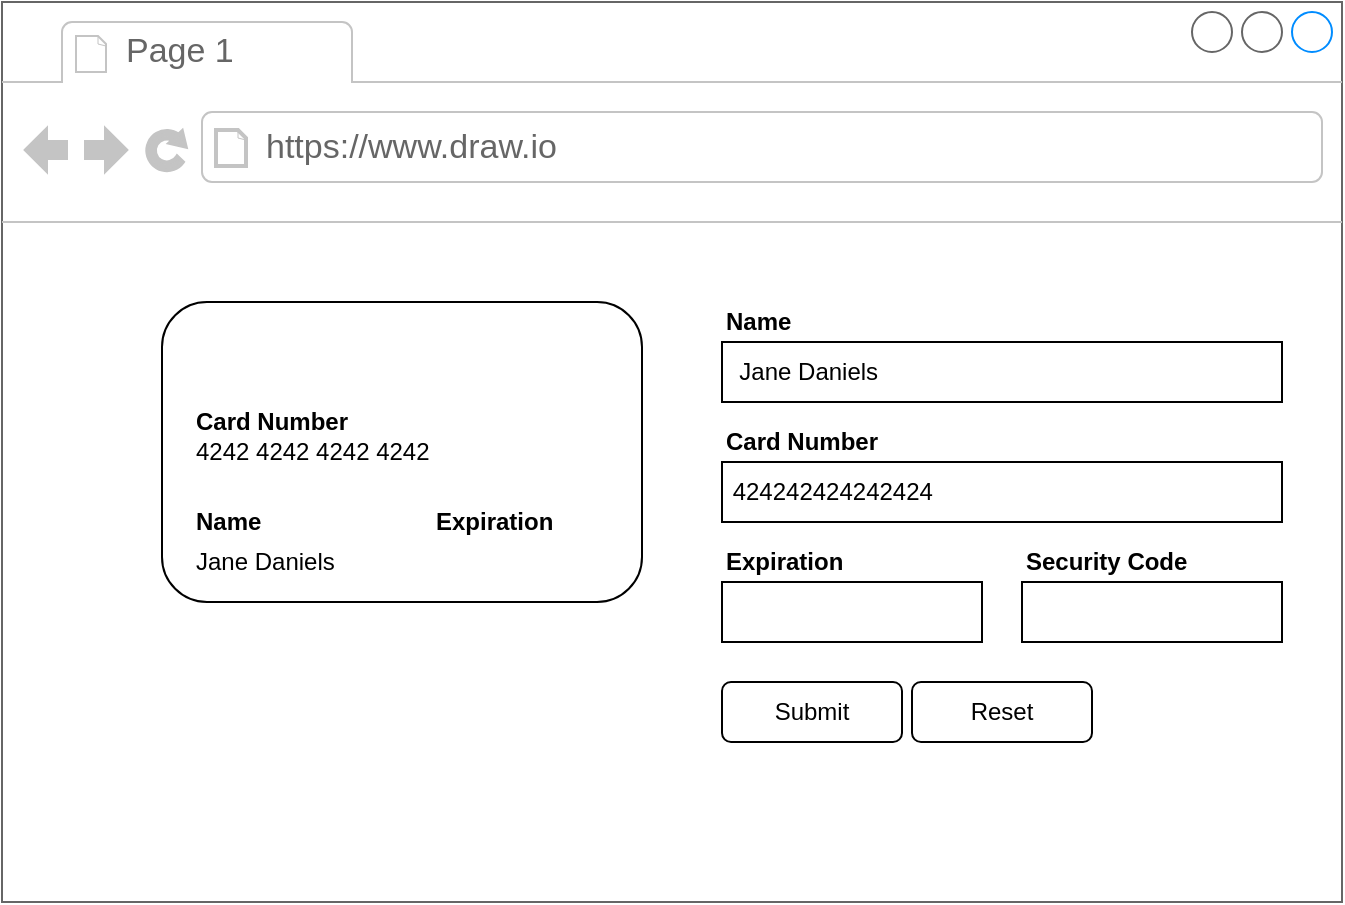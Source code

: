 <mxfile version="12.4.8" type="github" pages="14">
  <diagram id="QTolocRpUIRaSXo2WMzZ" name="01 - mockup">
    <mxGraphModel dx="996" dy="478" grid="1" gridSize="10" guides="1" tooltips="1" connect="1" arrows="1" fold="1" page="1" pageScale="1" pageWidth="1920" pageHeight="1200" math="0" shadow="0">
      <root>
        <mxCell id="0"/>
        <mxCell id="1" parent="0"/>
        <mxCell id="sCoDXY34yT8PbmyZDTl2-1" value="" style="strokeWidth=1;shadow=0;dashed=0;align=center;html=1;shape=mxgraph.mockup.containers.browserWindow;rSize=0;strokeColor=#666666;strokeColor2=#008cff;strokeColor3=#c4c4c4;mainText=,;recursiveResize=0;" vertex="1" parent="1">
          <mxGeometry x="270" y="140" width="670" height="450" as="geometry"/>
        </mxCell>
        <mxCell id="sCoDXY34yT8PbmyZDTl2-2" value="Page 1" style="strokeWidth=1;shadow=0;dashed=0;align=center;html=1;shape=mxgraph.mockup.containers.anchor;fontSize=17;fontColor=#666666;align=left;" vertex="1" parent="sCoDXY34yT8PbmyZDTl2-1">
          <mxGeometry x="60" y="12" width="110" height="26" as="geometry"/>
        </mxCell>
        <mxCell id="sCoDXY34yT8PbmyZDTl2-3" value="https://www.draw.io" style="strokeWidth=1;shadow=0;dashed=0;align=center;html=1;shape=mxgraph.mockup.containers.anchor;rSize=0;fontSize=17;fontColor=#666666;align=left;" vertex="1" parent="sCoDXY34yT8PbmyZDTl2-1">
          <mxGeometry x="130" y="60" width="250" height="26" as="geometry"/>
        </mxCell>
        <mxCell id="sCoDXY34yT8PbmyZDTl2-4" value="" style="rounded=1;whiteSpace=wrap;html=1;" vertex="1" parent="sCoDXY34yT8PbmyZDTl2-1">
          <mxGeometry x="80" y="150" width="240" height="150" as="geometry"/>
        </mxCell>
        <mxCell id="sCoDXY34yT8PbmyZDTl2-5" value="Card Number" style="text;html=1;strokeColor=none;fillColor=none;align=left;verticalAlign=middle;whiteSpace=wrap;rounded=0;fontStyle=1" vertex="1" parent="sCoDXY34yT8PbmyZDTl2-1">
          <mxGeometry x="95" y="200" width="105" height="20" as="geometry"/>
        </mxCell>
        <mxCell id="sCoDXY34yT8PbmyZDTl2-6" value="Name" style="text;html=1;strokeColor=none;fillColor=none;align=left;verticalAlign=middle;whiteSpace=wrap;rounded=0;fontStyle=1" vertex="1" parent="sCoDXY34yT8PbmyZDTl2-1">
          <mxGeometry x="95" y="250" width="105" height="20" as="geometry"/>
        </mxCell>
        <mxCell id="sCoDXY34yT8PbmyZDTl2-7" value="Expiration" style="text;html=1;strokeColor=none;fillColor=none;align=left;verticalAlign=middle;whiteSpace=wrap;rounded=0;fontStyle=1" vertex="1" parent="sCoDXY34yT8PbmyZDTl2-1">
          <mxGeometry x="215" y="250" width="105" height="20" as="geometry"/>
        </mxCell>
        <mxCell id="sCoDXY34yT8PbmyZDTl2-8" value="Name" style="text;html=1;strokeColor=none;fillColor=none;align=left;verticalAlign=middle;whiteSpace=wrap;rounded=0;fontStyle=1" vertex="1" parent="sCoDXY34yT8PbmyZDTl2-1">
          <mxGeometry x="360" y="150" width="40" height="20" as="geometry"/>
        </mxCell>
        <mxCell id="sCoDXY34yT8PbmyZDTl2-9" value="&amp;nbsp; Jane Daniels" style="rounded=0;whiteSpace=wrap;html=1;align=left;" vertex="1" parent="sCoDXY34yT8PbmyZDTl2-1">
          <mxGeometry x="360" y="170" width="280" height="30" as="geometry"/>
        </mxCell>
        <mxCell id="sCoDXY34yT8PbmyZDTl2-10" value="Card Number" style="text;html=1;strokeColor=none;fillColor=none;align=left;verticalAlign=middle;whiteSpace=wrap;rounded=0;fontStyle=1" vertex="1" parent="sCoDXY34yT8PbmyZDTl2-1">
          <mxGeometry x="360" y="210" width="130" height="20" as="geometry"/>
        </mxCell>
        <mxCell id="sCoDXY34yT8PbmyZDTl2-11" value="&amp;nbsp;424242424242424" style="rounded=0;whiteSpace=wrap;html=1;align=left;" vertex="1" parent="sCoDXY34yT8PbmyZDTl2-1">
          <mxGeometry x="360" y="230" width="280" height="30" as="geometry"/>
        </mxCell>
        <mxCell id="sCoDXY34yT8PbmyZDTl2-12" value="Expiration" style="text;html=1;strokeColor=none;fillColor=none;align=left;verticalAlign=middle;whiteSpace=wrap;rounded=0;fontStyle=1" vertex="1" parent="sCoDXY34yT8PbmyZDTl2-1">
          <mxGeometry x="360" y="270" width="130" height="20" as="geometry"/>
        </mxCell>
        <mxCell id="sCoDXY34yT8PbmyZDTl2-13" value="" style="rounded=0;whiteSpace=wrap;html=1;align=left;" vertex="1" parent="sCoDXY34yT8PbmyZDTl2-1">
          <mxGeometry x="360" y="290" width="130" height="30" as="geometry"/>
        </mxCell>
        <mxCell id="sCoDXY34yT8PbmyZDTl2-14" value="Security Code" style="text;html=1;strokeColor=none;fillColor=none;align=left;verticalAlign=middle;whiteSpace=wrap;rounded=0;fontStyle=1" vertex="1" parent="sCoDXY34yT8PbmyZDTl2-1">
          <mxGeometry x="510" y="270" width="130" height="20" as="geometry"/>
        </mxCell>
        <mxCell id="sCoDXY34yT8PbmyZDTl2-15" value="" style="rounded=0;whiteSpace=wrap;html=1;align=left;" vertex="1" parent="sCoDXY34yT8PbmyZDTl2-1">
          <mxGeometry x="510" y="290" width="130" height="30" as="geometry"/>
        </mxCell>
        <mxCell id="sCoDXY34yT8PbmyZDTl2-16" value="Submit" style="rounded=1;whiteSpace=wrap;html=1;align=center;" vertex="1" parent="sCoDXY34yT8PbmyZDTl2-1">
          <mxGeometry x="360" y="340" width="90" height="30" as="geometry"/>
        </mxCell>
        <mxCell id="sCoDXY34yT8PbmyZDTl2-17" value="Reset" style="rounded=1;whiteSpace=wrap;html=1;align=center;" vertex="1" parent="sCoDXY34yT8PbmyZDTl2-1">
          <mxGeometry x="455" y="340" width="90" height="30" as="geometry"/>
        </mxCell>
        <mxCell id="sCoDXY34yT8PbmyZDTl2-19" value="Jane Daniels" style="text;html=1;strokeColor=none;fillColor=none;align=left;verticalAlign=middle;whiteSpace=wrap;rounded=0;fontStyle=0" vertex="1" parent="sCoDXY34yT8PbmyZDTl2-1">
          <mxGeometry x="95" y="270" width="105" height="20" as="geometry"/>
        </mxCell>
        <mxCell id="sCoDXY34yT8PbmyZDTl2-20" value="4242 4242 4242 4242" style="text;html=1;strokeColor=none;fillColor=none;align=left;verticalAlign=middle;whiteSpace=wrap;rounded=0;fontStyle=0" vertex="1" parent="sCoDXY34yT8PbmyZDTl2-1">
          <mxGeometry x="95" y="215" width="175" height="20" as="geometry"/>
        </mxCell>
      </root>
    </mxGraphModel>
  </diagram>
  <diagram id="y1-o2xekFcaKySm913Pn" name="03 - form">
    <mxGraphModel dx="747" dy="359" grid="1" gridSize="10" guides="1" tooltips="1" connect="1" arrows="1" fold="1" page="1" pageScale="1" pageWidth="1920" pageHeight="1200" math="0" shadow="0">
      <root>
        <mxCell id="aQByiWvXOFRsTcmzV2p2-0"/>
        <mxCell id="aQByiWvXOFRsTcmzV2p2-1" parent="aQByiWvXOFRsTcmzV2p2-0"/>
        <mxCell id="aQByiWvXOFRsTcmzV2p2-2" value="Created by grouping together a series of inputs, checkboxes, radio buttons, selects, etc" style="rounded=0;whiteSpace=wrap;html=1;fontSize=16;align=center;" vertex="1" parent="aQByiWvXOFRsTcmzV2p2-1">
          <mxGeometry x="530" y="130" width="480" height="50" as="geometry"/>
        </mxCell>
        <mxCell id="aQByiWvXOFRsTcmzV2p2-3" value="Forms In General" style="text;html=1;strokeColor=none;fillColor=none;align=center;verticalAlign=middle;whiteSpace=wrap;rounded=0;fontSize=27;fontStyle=1" vertex="1" parent="aQByiWvXOFRsTcmzV2p2-1">
          <mxGeometry x="655" y="100" width="230" height="20" as="geometry"/>
        </mxCell>
        <mxCell id="aQByiWvXOFRsTcmzV2p2-5" value="Forms need validation" style="rounded=0;whiteSpace=wrap;html=1;fontSize=16;align=center;" vertex="1" parent="aQByiWvXOFRsTcmzV2p2-1">
          <mxGeometry x="530" y="186" width="480" height="50" as="geometry"/>
        </mxCell>
        <mxCell id="aQByiWvXOFRsTcmzV2p2-6" value="Forms need messaging to help the user along" style="rounded=0;whiteSpace=wrap;html=1;fontSize=16;align=center;" vertex="1" parent="aQByiWvXOFRsTcmzV2p2-1">
          <mxGeometry x="530" y="242" width="480" height="50" as="geometry"/>
        </mxCell>
        <mxCell id="aQByiWvXOFRsTcmzV2p2-7" value="Forms frequently need to change rapidly without having to rewrite a ton of app logic" style="rounded=0;whiteSpace=wrap;html=1;fontSize=16;align=center;" vertex="1" parent="aQByiWvXOFRsTcmzV2p2-1">
          <mxGeometry x="530" y="298" width="480" height="50" as="geometry"/>
        </mxCell>
        <mxCell id="aQByiWvXOFRsTcmzV2p2-8" value="Angular has two separate and different systems for building forms" style="rounded=0;whiteSpace=wrap;html=1;fontSize=16;align=center;" vertex="1" parent="aQByiWvXOFRsTcmzV2p2-1">
          <mxGeometry x="530" y="354" width="480" height="50" as="geometry"/>
        </mxCell>
        <mxCell id="aQByiWvXOFRsTcmzV2p2-9" value="We can technically implement forms with just what we&#39;ve covered in this course so far (property binding and event handlers)" style="rounded=0;whiteSpace=wrap;html=1;fontSize=16;align=center;" vertex="1" parent="aQByiWvXOFRsTcmzV2p2-1">
          <mxGeometry x="530" y="410" width="480" height="50" as="geometry"/>
        </mxCell>
      </root>
    </mxGraphModel>
  </diagram>
  <diagram id="7LMPZIJEkh6B1JZSto3C" name="02 - forms">
    <mxGraphModel dx="747" dy="359" grid="1" gridSize="10" guides="1" tooltips="1" connect="1" arrows="1" fold="1" page="1" pageScale="1" pageWidth="1920" pageHeight="1200" math="0" shadow="0">
      <root>
        <mxCell id="BR_0b176YaDw3XOWm91t-0"/>
        <mxCell id="BR_0b176YaDw3XOWm91t-1" parent="BR_0b176YaDw3XOWm91t-0"/>
        <mxCell id="BR_0b176YaDw3XOWm91t-2" value="Reactive Forms" style="rounded=0;whiteSpace=wrap;html=1;align=center;fillColor=#dae8fc;strokeColor=#6c8ebf;fontStyle=1;fontSize=20;" vertex="1" parent="BR_0b176YaDw3XOWm91t-1">
          <mxGeometry x="300" y="105" width="190" height="80" as="geometry"/>
        </mxCell>
        <mxCell id="BR_0b176YaDw3XOWm91t-3" value="Template Forms" style="rounded=0;whiteSpace=wrap;html=1;align=center;fillColor=#dae8fc;strokeColor=#6c8ebf;fontStyle=1;fontSize=20;" vertex="1" parent="BR_0b176YaDw3XOWm91t-1">
          <mxGeometry x="300" y="287.5" width="190" height="80" as="geometry"/>
        </mxCell>
        <mxCell id="BR_0b176YaDw3XOWm91t-4" value="" style="shape=curlyBracket;whiteSpace=wrap;html=1;rounded=1;fontSize=20;align=center;" vertex="1" parent="BR_0b176YaDw3XOWm91t-1">
          <mxGeometry x="490" y="67.5" width="40" height="155" as="geometry"/>
        </mxCell>
        <mxCell id="BR_0b176YaDw3XOWm91t-5" value="" style="shape=curlyBracket;whiteSpace=wrap;html=1;rounded=1;fontSize=20;align=center;" vertex="1" parent="BR_0b176YaDw3XOWm91t-1">
          <mxGeometry x="490" y="250" width="40" height="160" as="geometry"/>
        </mxCell>
        <mxCell id="BR_0b176YaDw3XOWm91t-6" value="Most of the form logic is driven by configuration in a &lt;b style=&quot;font-size: 12px;&quot;&gt;component class file&lt;/b&gt;" style="rounded=0;whiteSpace=wrap;html=1;fontSize=12;align=center;" vertex="1" parent="BR_0b176YaDw3XOWm91t-1">
          <mxGeometry x="540" y="68" width="370" height="37" as="geometry"/>
        </mxCell>
        <mxCell id="BR_0b176YaDw3XOWm91t-7" value="More appropriate for complex forms" style="rounded=0;whiteSpace=wrap;html=1;fontSize=12;align=center;" vertex="1" parent="BR_0b176YaDw3XOWm91t-1">
          <mxGeometry x="540" y="107" width="370" height="37" as="geometry"/>
        </mxCell>
        <mxCell id="BR_0b176YaDw3XOWm91t-8" value="Most of the form logic is driven by config in our &lt;b style=&quot;font-size: 12px;&quot;&gt;component template file&lt;/b&gt;" style="rounded=0;whiteSpace=wrap;html=1;fontSize=12;align=center;" vertex="1" parent="BR_0b176YaDw3XOWm91t-1">
          <mxGeometry x="540" y="250" width="370" height="37" as="geometry"/>
        </mxCell>
        <mxCell id="BR_0b176YaDw3XOWm91t-9" value="More appropriate for simple forms" style="rounded=0;whiteSpace=wrap;html=1;fontSize=12;align=center;" vertex="1" parent="BR_0b176YaDw3XOWm91t-1">
          <mxGeometry x="540" y="291" width="370" height="37" as="geometry"/>
        </mxCell>
        <mxCell id="BR_0b176YaDw3XOWm91t-10" value="&lt;span style=&quot;white-space: normal; font-size: 12px;&quot;&gt;Exposes some aspects of the form to us as RxJs Observables&lt;/span&gt;" style="rounded=0;whiteSpace=wrap;html=1;fontSize=12;align=center;" vertex="1" parent="BR_0b176YaDw3XOWm91t-1">
          <mxGeometry x="540" y="146" width="370" height="37" as="geometry"/>
        </mxCell>
        <mxCell id="BR_0b176YaDw3XOWm91t-11" value="We have to wire up the &#39;&lt;b style=&quot;font-size: 12px;&quot;&gt;ReactiveFormsModule&lt;/b&gt;&#39; to our App Module to use them!" style="rounded=0;whiteSpace=wrap;html=1;fontSize=12;align=center;" vertex="1" parent="BR_0b176YaDw3XOWm91t-1">
          <mxGeometry x="540" y="185.5" width="370" height="37" as="geometry"/>
        </mxCell>
        <mxCell id="BR_0b176YaDw3XOWm91t-12" value="&lt;i&gt;Harder&lt;/i&gt; to deal with dynamic forms (adding/removing form elements)" style="rounded=0;whiteSpace=wrap;html=1;fontSize=12;align=center;" vertex="1" parent="BR_0b176YaDw3XOWm91t-1">
          <mxGeometry x="540" y="332" width="370" height="37" as="geometry"/>
        </mxCell>
        <mxCell id="BR_0b176YaDw3XOWm91t-13" value="We have to wire up the &#39;&lt;b style=&quot;font-size: 12px;&quot;&gt;FormsModule&lt;/b&gt;&#39; to our App Module to use them!" style="rounded=0;whiteSpace=wrap;html=1;fontSize=12;align=center;" vertex="1" parent="BR_0b176YaDw3XOWm91t-1">
          <mxGeometry x="540" y="373" width="370" height="37" as="geometry"/>
        </mxCell>
      </root>
    </mxGraphModel>
  </diagram>
  <diagram id="qCfvECr_nAxpj_RiJ39V" name="04 - props">
    <mxGraphModel dx="747" dy="359" grid="1" gridSize="10" guides="1" tooltips="1" connect="1" arrows="1" fold="1" page="1" pageScale="1" pageWidth="1920" pageHeight="1200" math="0" shadow="0">
      <root>
        <mxCell id="ouI0hQ7T1D5rCkJO5iYL-0"/>
        <mxCell id="ouI0hQ7T1D5rCkJO5iYL-1" parent="ouI0hQ7T1D5rCkJO5iYL-0"/>
        <mxCell id="ouI0hQ7T1D5rCkJO5iYL-2" value="touched" style="rounded=0;whiteSpace=wrap;html=1;fontSize=16;align=center;fontStyle=1;fillColor=#dae8fc;strokeColor=#6c8ebf;" vertex="1" parent="ouI0hQ7T1D5rCkJO5iYL-1">
          <mxGeometry x="450" y="327" width="120" height="40" as="geometry"/>
        </mxCell>
        <mxCell id="ouI0hQ7T1D5rCkJO5iYL-3" value="dirty" style="rounded=0;whiteSpace=wrap;html=1;fontSize=16;align=center;fontStyle=1;fillColor=#dae8fc;strokeColor=#6c8ebf;" vertex="1" parent="ouI0hQ7T1D5rCkJO5iYL-1">
          <mxGeometry x="450" y="460" width="120" height="40" as="geometry"/>
        </mxCell>
        <mxCell id="ouI0hQ7T1D5rCkJO5iYL-4" value="invalid" style="rounded=0;whiteSpace=wrap;html=1;fontSize=16;align=center;fontStyle=1;fillColor=#dae8fc;strokeColor=#6c8ebf;" vertex="1" parent="ouI0hQ7T1D5rCkJO5iYL-1">
          <mxGeometry x="450" y="194" width="120" height="40" as="geometry"/>
        </mxCell>
        <mxCell id="ouI0hQ7T1D5rCkJO5iYL-25" style="edgeStyle=orthogonalEdgeStyle;rounded=0;orthogonalLoop=1;jettySize=auto;html=1;exitX=1;exitY=0.5;exitDx=0;exitDy=0;fontSize=13;" edge="1" parent="ouI0hQ7T1D5rCkJO5iYL-1" source="ouI0hQ7T1D5rCkJO5iYL-5" target="ouI0hQ7T1D5rCkJO5iYL-24">
          <mxGeometry relative="1" as="geometry"/>
        </mxCell>
        <mxCell id="ouI0hQ7T1D5rCkJO5iYL-5" value="valid" style="rounded=0;whiteSpace=wrap;html=1;fontSize=16;align=center;fontStyle=1;fillColor=#dae8fc;strokeColor=#6c8ebf;" vertex="1" parent="ouI0hQ7T1D5rCkJO5iYL-1">
          <mxGeometry x="450" y="150" width="120" height="40" as="geometry"/>
        </mxCell>
        <mxCell id="ouI0hQ7T1D5rCkJO5iYL-6" value="pending" style="rounded=0;whiteSpace=wrap;html=1;fontSize=16;align=center;fontStyle=1;fillColor=#dae8fc;strokeColor=#6c8ebf;" vertex="1" parent="ouI0hQ7T1D5rCkJO5iYL-1">
          <mxGeometry x="450" y="239" width="120" height="40" as="geometry"/>
        </mxCell>
        <mxCell id="ouI0hQ7T1D5rCkJO5iYL-7" value="disabled" style="rounded=0;whiteSpace=wrap;html=1;fontSize=16;align=center;fontStyle=1;fillColor=#dae8fc;strokeColor=#6c8ebf;" vertex="1" parent="ouI0hQ7T1D5rCkJO5iYL-1">
          <mxGeometry x="450" y="283" width="120" height="40" as="geometry"/>
        </mxCell>
        <mxCell id="ouI0hQ7T1D5rCkJO5iYL-8" value="untouched" style="rounded=0;whiteSpace=wrap;html=1;fontSize=16;align=center;fontStyle=1;fillColor=#dae8fc;strokeColor=#6c8ebf;" vertex="1" parent="ouI0hQ7T1D5rCkJO5iYL-1">
          <mxGeometry x="450" y="371" width="120" height="40" as="geometry"/>
        </mxCell>
        <mxCell id="ouI0hQ7T1D5rCkJO5iYL-23" value="pristine" style="rounded=0;whiteSpace=wrap;html=1;fontSize=16;align=center;fontStyle=1;fillColor=#dae8fc;strokeColor=#6c8ebf;" vertex="1" parent="ouI0hQ7T1D5rCkJO5iYL-1">
          <mxGeometry x="450" y="416" width="120" height="40" as="geometry"/>
        </mxCell>
        <mxCell id="ouI0hQ7T1D5rCkJO5iYL-24" value="Angular has validated whatever the user entered successfully" style="rounded=0;whiteSpace=wrap;html=1;fontSize=12;align=center;fontStyle=0;" vertex="1" parent="ouI0hQ7T1D5rCkJO5iYL-1">
          <mxGeometry x="610" y="150" width="220" height="40" as="geometry"/>
        </mxCell>
        <mxCell id="ouI0hQ7T1D5rCkJO5iYL-26" style="edgeStyle=orthogonalEdgeStyle;rounded=0;orthogonalLoop=1;jettySize=auto;html=1;exitX=1;exitY=0.5;exitDx=0;exitDy=0;fontSize=13;" edge="1" parent="ouI0hQ7T1D5rCkJO5iYL-1" target="ouI0hQ7T1D5rCkJO5iYL-27">
          <mxGeometry relative="1" as="geometry">
            <mxPoint x="570" y="214" as="sourcePoint"/>
          </mxGeometry>
        </mxCell>
        <mxCell id="ouI0hQ7T1D5rCkJO5iYL-27" value="The value in the input is invalid" style="rounded=0;whiteSpace=wrap;html=1;fontSize=12;align=center;fontStyle=0;" vertex="1" parent="ouI0hQ7T1D5rCkJO5iYL-1">
          <mxGeometry x="610" y="194" width="220" height="40" as="geometry"/>
        </mxCell>
        <mxCell id="ouI0hQ7T1D5rCkJO5iYL-28" style="edgeStyle=orthogonalEdgeStyle;rounded=0;orthogonalLoop=1;jettySize=auto;html=1;exitX=1;exitY=0.5;exitDx=0;exitDy=0;fontSize=13;" edge="1" parent="ouI0hQ7T1D5rCkJO5iYL-1" target="ouI0hQ7T1D5rCkJO5iYL-29">
          <mxGeometry relative="1" as="geometry">
            <mxPoint x="570" y="259" as="sourcePoint"/>
          </mxGeometry>
        </mxCell>
        <mxCell id="ouI0hQ7T1D5rCkJO5iYL-29" value="Validation is currently running on this field" style="rounded=0;whiteSpace=wrap;html=1;fontSize=12;align=center;fontStyle=0;" vertex="1" parent="ouI0hQ7T1D5rCkJO5iYL-1">
          <mxGeometry x="610" y="239" width="220" height="40" as="geometry"/>
        </mxCell>
        <mxCell id="ouI0hQ7T1D5rCkJO5iYL-30" style="edgeStyle=orthogonalEdgeStyle;rounded=0;orthogonalLoop=1;jettySize=auto;html=1;exitX=1;exitY=0.5;exitDx=0;exitDy=0;fontSize=13;" edge="1" parent="ouI0hQ7T1D5rCkJO5iYL-1" target="ouI0hQ7T1D5rCkJO5iYL-31">
          <mxGeometry relative="1" as="geometry">
            <mxPoint x="570" y="303" as="sourcePoint"/>
          </mxGeometry>
        </mxCell>
        <mxCell id="ouI0hQ7T1D5rCkJO5iYL-31" value="Ignore user input on this field and don&#39;t validate it" style="rounded=0;whiteSpace=wrap;html=1;fontSize=12;align=center;fontStyle=0;" vertex="1" parent="ouI0hQ7T1D5rCkJO5iYL-1">
          <mxGeometry x="610" y="283" width="220" height="40" as="geometry"/>
        </mxCell>
        <mxCell id="ouI0hQ7T1D5rCkJO5iYL-32" style="edgeStyle=orthogonalEdgeStyle;rounded=0;orthogonalLoop=1;jettySize=auto;html=1;exitX=1;exitY=0.5;exitDx=0;exitDy=0;fontSize=13;" edge="1" parent="ouI0hQ7T1D5rCkJO5iYL-1" target="ouI0hQ7T1D5rCkJO5iYL-33">
          <mxGeometry relative="1" as="geometry">
            <mxPoint x="570" y="347" as="sourcePoint"/>
          </mxGeometry>
        </mxCell>
        <mxCell id="ouI0hQ7T1D5rCkJO5iYL-33" value="User clicked into then out of a field&amp;nbsp;" style="rounded=0;whiteSpace=wrap;html=1;fontSize=12;align=center;fontStyle=0;" vertex="1" parent="ouI0hQ7T1D5rCkJO5iYL-1">
          <mxGeometry x="610" y="327" width="220" height="40" as="geometry"/>
        </mxCell>
        <mxCell id="ouI0hQ7T1D5rCkJO5iYL-34" style="edgeStyle=orthogonalEdgeStyle;rounded=0;orthogonalLoop=1;jettySize=auto;html=1;exitX=1;exitY=0.5;exitDx=0;exitDy=0;fontSize=13;" edge="1" parent="ouI0hQ7T1D5rCkJO5iYL-1" target="ouI0hQ7T1D5rCkJO5iYL-35">
          <mxGeometry relative="1" as="geometry">
            <mxPoint x="570" y="391" as="sourcePoint"/>
          </mxGeometry>
        </mxCell>
        <mxCell id="ouI0hQ7T1D5rCkJO5iYL-35" value="User hasn&#39;t clicked into then out of this field" style="rounded=0;whiteSpace=wrap;html=1;fontSize=12;align=center;fontStyle=0;" vertex="1" parent="ouI0hQ7T1D5rCkJO5iYL-1">
          <mxGeometry x="610" y="371" width="220" height="40" as="geometry"/>
        </mxCell>
        <mxCell id="ouI0hQ7T1D5rCkJO5iYL-36" style="edgeStyle=orthogonalEdgeStyle;rounded=0;orthogonalLoop=1;jettySize=auto;html=1;exitX=1;exitY=0.5;exitDx=0;exitDy=0;fontSize=13;" edge="1" parent="ouI0hQ7T1D5rCkJO5iYL-1" target="ouI0hQ7T1D5rCkJO5iYL-37">
          <mxGeometry relative="1" as="geometry">
            <mxPoint x="570" y="436" as="sourcePoint"/>
          </mxGeometry>
        </mxCell>
        <mxCell id="ouI0hQ7T1D5rCkJO5iYL-37" value="User hasn&#39;t clicked on this field at all" style="rounded=0;whiteSpace=wrap;html=1;fontSize=12;align=center;fontStyle=0;" vertex="1" parent="ouI0hQ7T1D5rCkJO5iYL-1">
          <mxGeometry x="610" y="416" width="220" height="40" as="geometry"/>
        </mxCell>
        <mxCell id="ouI0hQ7T1D5rCkJO5iYL-38" style="edgeStyle=orthogonalEdgeStyle;rounded=0;orthogonalLoop=1;jettySize=auto;html=1;exitX=1;exitY=0.5;exitDx=0;exitDy=0;fontSize=13;" edge="1" parent="ouI0hQ7T1D5rCkJO5iYL-1" target="ouI0hQ7T1D5rCkJO5iYL-39">
          <mxGeometry relative="1" as="geometry">
            <mxPoint x="570" y="480" as="sourcePoint"/>
          </mxGeometry>
        </mxCell>
        <mxCell id="ouI0hQ7T1D5rCkJO5iYL-39" value="User has changed the value of this field" style="rounded=0;whiteSpace=wrap;html=1;fontSize=12;align=center;fontStyle=0;" vertex="1" parent="ouI0hQ7T1D5rCkJO5iYL-1">
          <mxGeometry x="610" y="460" width="220" height="40" as="geometry"/>
        </mxCell>
        <mxCell id="MiCEjH_Z--pbIIzz8biB-0" value="angular.io/api/forms/AbstractControl" style="rounded=0;whiteSpace=wrap;html=1;fontSize=12;align=center;fillColor=#f5f5f5;strokeColor=#666666;fontColor=#333333;fontStyle=1" vertex="1" parent="ouI0hQ7T1D5rCkJO5iYL-1">
          <mxGeometry x="860" y="290" width="230" height="60" as="geometry"/>
        </mxCell>
      </root>
    </mxGraphModel>
  </diagram>
  <diagram id="FEXWGXxtd27nYyChdsyq" name="05 - type">
    <mxGraphModel dx="747" dy="359" grid="1" gridSize="10" guides="1" tooltips="1" connect="1" arrows="1" fold="1" page="1" pageScale="1" pageWidth="1920" pageHeight="1200" math="0" shadow="0">
      <root>
        <mxCell id="1GVc27zUyHUQYXb-pUul-0"/>
        <mxCell id="1GVc27zUyHUQYXb-pUul-1" parent="1GVc27zUyHUQYXb-pUul-0"/>
        <mxCell id="1GVc27zUyHUQYXb-pUul-7" style="edgeStyle=orthogonalEdgeStyle;rounded=0;orthogonalLoop=1;jettySize=auto;html=1;exitX=0.5;exitY=0;exitDx=0;exitDy=0;entryX=0.5;entryY=1;entryDx=0;entryDy=0;fontSize=16;" edge="1" parent="1GVc27zUyHUQYXb-pUul-1" source="1GVc27zUyHUQYXb-pUul-2" target="1GVc27zUyHUQYXb-pUul-6">
          <mxGeometry relative="1" as="geometry"/>
        </mxCell>
        <mxCell id="1GVc27zUyHUQYXb-pUul-2" value="" style="rounded=0;whiteSpace=wrap;html=1;fontSize=12;align=center;" vertex="1" parent="1GVc27zUyHUQYXb-pUul-1">
          <mxGeometry x="470" y="410" width="340" height="80" as="geometry"/>
        </mxCell>
        <mxCell id="1GVc27zUyHUQYXb-pUul-3" value="Expiration Date" style="text;html=1;strokeColor=none;fillColor=none;align=center;verticalAlign=middle;whiteSpace=wrap;rounded=0;fontSize=16;fontStyle=1" vertex="1" parent="1GVc27zUyHUQYXb-pUul-1">
          <mxGeometry x="490" y="420" width="120" height="20" as="geometry"/>
        </mxCell>
        <mxCell id="1GVc27zUyHUQYXb-pUul-4" value="&amp;nbsp; 09/25" style="rounded=1;whiteSpace=wrap;html=1;fontSize=16;align=left;" vertex="1" parent="1GVc27zUyHUQYXb-pUul-1">
          <mxGeometry x="485" y="440" width="310" height="40" as="geometry"/>
        </mxCell>
        <mxCell id="1GVc27zUyHUQYXb-pUul-12" style="edgeStyle=orthogonalEdgeStyle;rounded=0;orthogonalLoop=1;jettySize=auto;html=1;exitX=0.5;exitY=0;exitDx=0;exitDy=0;fontSize=16;" edge="1" parent="1GVc27zUyHUQYXb-pUul-1" source="1GVc27zUyHUQYXb-pUul-6" target="1GVc27zUyHUQYXb-pUul-10">
          <mxGeometry relative="1" as="geometry"/>
        </mxCell>
        <mxCell id="1GVc27zUyHUQYXb-pUul-6" value="Form Control" style="rounded=0;whiteSpace=wrap;html=1;fontSize=16;align=center;fillColor=#dae8fc;strokeColor=#6c8ebf;fontStyle=1" vertex="1" parent="1GVc27zUyHUQYXb-pUul-1">
          <mxGeometry x="530" y="310" width="220" height="40" as="geometry"/>
        </mxCell>
        <mxCell id="1GVc27zUyHUQYXb-pUul-8" value="&lt;i style=&quot;font-size: 14px;&quot;&gt;input event&lt;/i&gt;" style="rounded=0;whiteSpace=wrap;html=1;fontSize=14;align=center;" vertex="1" parent="1GVc27zUyHUQYXb-pUul-1">
          <mxGeometry x="640" y="368" width="90" height="30" as="geometry"/>
        </mxCell>
        <mxCell id="1GVc27zUyHUQYXb-pUul-10" value="Form Group" style="rounded=0;whiteSpace=wrap;html=1;fontSize=16;align=center;fontStyle=1;fillColor=#dae8fc;strokeColor=#6c8ebf;" vertex="1" parent="1GVc27zUyHUQYXb-pUul-1">
          <mxGeometry x="580" y="180" width="120" height="60" as="geometry"/>
        </mxCell>
        <mxCell id="1GVc27zUyHUQYXb-pUul-11" value="&lt;i style=&quot;font-size: 12px;&quot;&gt;ngModelChange event&lt;/i&gt;" style="rounded=0;whiteSpace=wrap;html=1;fontSize=12;align=center;" vertex="1" parent="1GVc27zUyHUQYXb-pUul-1">
          <mxGeometry x="640" y="260" width="130" height="30" as="geometry"/>
        </mxCell>
      </root>
    </mxGraphModel>
  </diagram>
  <diagram name="06 - dir" id="KhkejyWNIl4rGfxpTdFr">
    <mxGraphModel dx="658" dy="359" grid="1" gridSize="10" guides="1" tooltips="1" connect="1" arrows="1" fold="1" page="1" pageScale="1" pageWidth="1920" pageHeight="1200" math="0" shadow="0">
      <root>
        <mxCell id="PzT7qnGUANORB3CF6hWK-0"/>
        <mxCell id="PzT7qnGUANORB3CF6hWK-1" parent="PzT7qnGUANORB3CF6hWK-0"/>
        <mxCell id="PzT7qnGUANORB3CF6hWK-2" style="edgeStyle=orthogonalEdgeStyle;rounded=0;orthogonalLoop=1;jettySize=auto;html=1;exitX=0.5;exitY=0;exitDx=0;exitDy=0;entryX=0.5;entryY=1;entryDx=0;entryDy=0;fontSize=16;" edge="1" parent="PzT7qnGUANORB3CF6hWK-1" source="PzT7qnGUANORB3CF6hWK-3" target="PzT7qnGUANORB3CF6hWK-7">
          <mxGeometry relative="1" as="geometry"/>
        </mxCell>
        <mxCell id="PzT7qnGUANORB3CF6hWK-3" value="" style="rounded=0;whiteSpace=wrap;html=1;fontSize=12;align=center;" vertex="1" parent="PzT7qnGUANORB3CF6hWK-1">
          <mxGeometry x="470" y="410" width="340" height="80" as="geometry"/>
        </mxCell>
        <mxCell id="PzT7qnGUANORB3CF6hWK-4" value="Expiration Date" style="text;html=1;strokeColor=none;fillColor=none;align=center;verticalAlign=middle;whiteSpace=wrap;rounded=0;fontSize=16;fontStyle=1" vertex="1" parent="PzT7qnGUANORB3CF6hWK-1">
          <mxGeometry x="490" y="420" width="120" height="20" as="geometry"/>
        </mxCell>
        <mxCell id="PzT7qnGUANORB3CF6hWK-5" value="&amp;nbsp; 09/25" style="rounded=1;whiteSpace=wrap;html=1;fontSize=16;align=left;" vertex="1" parent="PzT7qnGUANORB3CF6hWK-1">
          <mxGeometry x="485" y="440" width="310" height="40" as="geometry"/>
        </mxCell>
        <mxCell id="PzT7qnGUANORB3CF6hWK-6" style="edgeStyle=orthogonalEdgeStyle;rounded=0;orthogonalLoop=1;jettySize=auto;html=1;exitX=0.5;exitY=0;exitDx=0;exitDy=0;fontSize=16;" edge="1" parent="PzT7qnGUANORB3CF6hWK-1" source="PzT7qnGUANORB3CF6hWK-7" target="PzT7qnGUANORB3CF6hWK-9">
          <mxGeometry relative="1" as="geometry"/>
        </mxCell>
        <mxCell id="PzT7qnGUANORB3CF6hWK-7" value="Form Control" style="rounded=0;whiteSpace=wrap;html=1;fontSize=16;align=center;fillColor=#dae8fc;strokeColor=#6c8ebf;fontStyle=1" vertex="1" parent="PzT7qnGUANORB3CF6hWK-1">
          <mxGeometry x="530" y="310" width="220" height="40" as="geometry"/>
        </mxCell>
        <mxCell id="PzT7qnGUANORB3CF6hWK-8" value="&lt;i style=&quot;font-size: 14px;&quot;&gt;input event&lt;/i&gt;" style="rounded=0;whiteSpace=wrap;html=1;fontSize=14;align=center;" vertex="1" parent="PzT7qnGUANORB3CF6hWK-1">
          <mxGeometry x="640" y="368" width="90" height="30" as="geometry"/>
        </mxCell>
        <mxCell id="PzT7qnGUANORB3CF6hWK-9" value="Form Group" style="rounded=0;whiteSpace=wrap;html=1;fontSize=16;align=center;fontStyle=1;fillColor=#dae8fc;strokeColor=#6c8ebf;" vertex="1" parent="PzT7qnGUANORB3CF6hWK-1">
          <mxGeometry x="580" y="180" width="120" height="60" as="geometry"/>
        </mxCell>
        <mxCell id="PzT7qnGUANORB3CF6hWK-10" value="&lt;i style=&quot;font-size: 12px;&quot;&gt;ngModelChange event&lt;/i&gt;" style="rounded=0;whiteSpace=wrap;html=1;fontSize=12;align=center;" vertex="1" parent="PzT7qnGUANORB3CF6hWK-1">
          <mxGeometry x="640" y="260" width="130" height="30" as="geometry"/>
        </mxCell>
      </root>
    </mxGraphModel>
  </diagram>
  <diagram id="GGoOFxWyRraFBQlmUlih" name="07 - emailform">
    <mxGraphModel dx="877" dy="478" grid="1" gridSize="10" guides="1" tooltips="1" connect="1" arrows="1" fold="1" page="1" pageScale="1" pageWidth="1920" pageHeight="1200" math="0" shadow="0">
      <root>
        <mxCell id="qQNj46VMswDd4r2qFFyP-0"/>
        <mxCell id="qQNj46VMswDd4r2qFFyP-1" parent="qQNj46VMswDd4r2qFFyP-0"/>
        <mxCell id="qQNj46VMswDd4r2qFFyP-2" value="" style="strokeWidth=1;shadow=0;dashed=0;align=center;html=1;shape=mxgraph.mockup.containers.browserWindow;rSize=0;strokeColor=#666666;strokeColor2=#008cff;strokeColor3=#c4c4c4;mainText=,;recursiveResize=0;" vertex="1" parent="qQNj46VMswDd4r2qFFyP-1">
          <mxGeometry x="270" y="140" width="670" height="450" as="geometry"/>
        </mxCell>
        <mxCell id="qQNj46VMswDd4r2qFFyP-3" value="Page 1" style="strokeWidth=1;shadow=0;dashed=0;align=center;html=1;shape=mxgraph.mockup.containers.anchor;fontSize=17;fontColor=#666666;align=left;" vertex="1" parent="qQNj46VMswDd4r2qFFyP-2">
          <mxGeometry x="60" y="12" width="110" height="26" as="geometry"/>
        </mxCell>
        <mxCell id="qQNj46VMswDd4r2qFFyP-4" value="https://www.draw.io" style="strokeWidth=1;shadow=0;dashed=0;align=center;html=1;shape=mxgraph.mockup.containers.anchor;rSize=0;fontSize=17;fontColor=#666666;align=left;" vertex="1" parent="qQNj46VMswDd4r2qFFyP-2">
          <mxGeometry x="130" y="60" width="250" height="26" as="geometry"/>
        </mxCell>
        <mxCell id="qQNj46VMswDd4r2qFFyP-9" value="Email" style="text;html=1;strokeColor=none;fillColor=none;align=left;verticalAlign=middle;whiteSpace=wrap;rounded=0;fontStyle=1" vertex="1" parent="qQNj46VMswDd4r2qFFyP-2">
          <mxGeometry x="50" y="130" width="40" height="20" as="geometry"/>
        </mxCell>
        <mxCell id="qQNj46VMswDd4r2qFFyP-10" value="testemail@gmail.com" style="rounded=0;whiteSpace=wrap;html=1;align=left;" vertex="1" parent="qQNj46VMswDd4r2qFFyP-2">
          <mxGeometry x="50" y="150" width="280" height="30" as="geometry"/>
        </mxCell>
        <mxCell id="qQNj46VMswDd4r2qFFyP-17" value="Submit" style="rounded=1;whiteSpace=wrap;html=1;align=center;" vertex="1" parent="qQNj46VMswDd4r2qFFyP-2">
          <mxGeometry x="50" y="200" width="90" height="30" as="geometry"/>
        </mxCell>
        <mxCell id="qQNj46VMswDd4r2qFFyP-18" value="Reset" style="rounded=1;whiteSpace=wrap;html=1;align=center;" vertex="1" parent="qQNj46VMswDd4r2qFFyP-2">
          <mxGeometry x="145" y="200" width="90" height="30" as="geometry"/>
        </mxCell>
      </root>
    </mxGraphModel>
  </diagram>
  <diagram id="kLOZjKKg4OsQVepEoFKm" name="08 - compare">
    <mxGraphModel dx="996" dy="478" grid="1" gridSize="10" guides="1" tooltips="1" connect="1" arrows="1" fold="1" page="1" pageScale="1" pageWidth="1920" pageHeight="1200" math="0" shadow="0">
      <root>
        <mxCell id="ylrk4MrkZXBz_6x1CbtR-0"/>
        <mxCell id="ylrk4MrkZXBz_6x1CbtR-1" parent="ylrk4MrkZXBz_6x1CbtR-0"/>
        <mxCell id="ylrk4MrkZXBz_6x1CbtR-2" value="" style="rounded=0;whiteSpace=wrap;html=1;fontSize=14;align=center;fillColor=#dae8fc;strokeColor=#6c8ebf;" vertex="1" parent="ylrk4MrkZXBz_6x1CbtR-1">
          <mxGeometry x="390" y="100" width="510" height="190" as="geometry"/>
        </mxCell>
        <mxCell id="_HbUxeYQboZtoIQ6nEZf-2" value="" style="rounded=0;whiteSpace=wrap;html=1;fontSize=14;align=center;fillColor=#dae8fc;strokeColor=#6c8ebf;" vertex="1" parent="ylrk4MrkZXBz_6x1CbtR-1">
          <mxGeometry x="390" y="350" width="510" height="190" as="geometry"/>
        </mxCell>
        <mxCell id="_HbUxeYQboZtoIQ6nEZf-3" value="Reactive Forms" style="text;html=1;strokeColor=none;fillColor=none;align=center;verticalAlign=middle;whiteSpace=wrap;rounded=0;fontSize=22;fontStyle=1" vertex="1" parent="ylrk4MrkZXBz_6x1CbtR-1">
          <mxGeometry x="538.75" y="110" width="212.5" height="20" as="geometry"/>
        </mxCell>
        <mxCell id="_HbUxeYQboZtoIQ6nEZf-4" value="Template Form" style="text;html=1;strokeColor=none;fillColor=none;align=center;verticalAlign=middle;whiteSpace=wrap;rounded=0;fontSize=22;fontStyle=1" vertex="1" parent="ylrk4MrkZXBz_6x1CbtR-1">
          <mxGeometry x="538.75" y="510" width="212.5" height="20" as="geometry"/>
        </mxCell>
        <mxCell id="_HbUxeYQboZtoIQ6nEZf-5" value="" style="rounded=0;whiteSpace=wrap;html=1;fontSize=22;align=center;" vertex="1" parent="ylrk4MrkZXBz_6x1CbtR-1">
          <mxGeometry x="430" y="140" width="210" height="140" as="geometry"/>
        </mxCell>
        <mxCell id="_HbUxeYQboZtoIQ6nEZf-6" value="Component Class" style="text;html=1;strokeColor=none;fillColor=none;align=center;verticalAlign=middle;whiteSpace=wrap;rounded=0;fontSize=18;fontStyle=1" vertex="1" parent="ylrk4MrkZXBz_6x1CbtR-1">
          <mxGeometry x="453.75" y="150" width="162.5" height="20" as="geometry"/>
        </mxCell>
        <mxCell id="_HbUxeYQboZtoIQ6nEZf-7" value="Form Group" style="rounded=0;whiteSpace=wrap;html=1;fontSize=18;align=center;fillColor=#f8cecc;strokeColor=#b85450;" vertex="1" parent="ylrk4MrkZXBz_6x1CbtR-1">
          <mxGeometry x="440" y="190" width="80" height="70" as="geometry"/>
        </mxCell>
        <mxCell id="_HbUxeYQboZtoIQ6nEZf-8" value="Form Control" style="rounded=0;whiteSpace=wrap;html=1;fontSize=18;align=center;fillColor=#fff2cc;strokeColor=#d6b656;" vertex="1" parent="ylrk4MrkZXBz_6x1CbtR-1">
          <mxGeometry x="525" y="190" width="110" height="30" as="geometry"/>
        </mxCell>
        <mxCell id="_HbUxeYQboZtoIQ6nEZf-9" value="Form Control" style="rounded=0;whiteSpace=wrap;html=1;fontSize=18;align=center;fillColor=#fff2cc;strokeColor=#d6b656;" vertex="1" parent="ylrk4MrkZXBz_6x1CbtR-1">
          <mxGeometry x="525" y="230" width="110" height="30" as="geometry"/>
        </mxCell>
        <mxCell id="_HbUxeYQboZtoIQ6nEZf-10" value="" style="rounded=0;whiteSpace=wrap;html=1;fontSize=22;align=center;" vertex="1" parent="ylrk4MrkZXBz_6x1CbtR-1">
          <mxGeometry x="670" y="140" width="210" height="140" as="geometry"/>
        </mxCell>
        <mxCell id="_HbUxeYQboZtoIQ6nEZf-11" value="Component Template" style="text;html=1;strokeColor=none;fillColor=none;align=center;verticalAlign=middle;whiteSpace=wrap;rounded=0;fontSize=18;fontStyle=1" vertex="1" parent="ylrk4MrkZXBz_6x1CbtR-1">
          <mxGeometry x="681.88" y="150" width="186.25" height="20" as="geometry"/>
        </mxCell>
        <mxCell id="_HbUxeYQboZtoIQ6nEZf-12" value="" style="rounded=0;whiteSpace=wrap;html=1;fontSize=22;align=center;" vertex="1" parent="ylrk4MrkZXBz_6x1CbtR-1">
          <mxGeometry x="430" y="360" width="210" height="140" as="geometry"/>
        </mxCell>
        <mxCell id="_HbUxeYQboZtoIQ6nEZf-13" value="Component Class" style="text;html=1;strokeColor=none;fillColor=none;align=center;verticalAlign=middle;whiteSpace=wrap;rounded=0;fontSize=18;fontStyle=1" vertex="1" parent="ylrk4MrkZXBz_6x1CbtR-1">
          <mxGeometry x="453.75" y="470" width="162.5" height="20" as="geometry"/>
        </mxCell>
        <mxCell id="_HbUxeYQboZtoIQ6nEZf-17" value="" style="rounded=0;whiteSpace=wrap;html=1;fontSize=22;align=center;" vertex="1" parent="ylrk4MrkZXBz_6x1CbtR-1">
          <mxGeometry x="670" y="360" width="210" height="140" as="geometry"/>
        </mxCell>
        <mxCell id="_HbUxeYQboZtoIQ6nEZf-18" value="Component Template" style="text;html=1;strokeColor=none;fillColor=none;align=center;verticalAlign=middle;whiteSpace=wrap;rounded=0;fontSize=18;fontStyle=1" vertex="1" parent="ylrk4MrkZXBz_6x1CbtR-1">
          <mxGeometry x="681.87" y="470" width="186.25" height="20" as="geometry"/>
        </mxCell>
        <mxCell id="_HbUxeYQboZtoIQ6nEZf-14" value="Form Group" style="rounded=0;whiteSpace=wrap;html=1;fontSize=18;align=center;fillColor=#f8cecc;strokeColor=#b85450;" vertex="1" parent="ylrk4MrkZXBz_6x1CbtR-1">
          <mxGeometry x="677.49" y="370" width="80" height="70" as="geometry"/>
        </mxCell>
        <mxCell id="_HbUxeYQboZtoIQ6nEZf-15" value="Form Control" style="rounded=0;whiteSpace=wrap;html=1;fontSize=18;align=center;fillColor=#fff2cc;strokeColor=#d6b656;" vertex="1" parent="ylrk4MrkZXBz_6x1CbtR-1">
          <mxGeometry x="762.49" y="370" width="110" height="30" as="geometry"/>
        </mxCell>
        <mxCell id="_HbUxeYQboZtoIQ6nEZf-16" value="Form Control" style="rounded=0;whiteSpace=wrap;html=1;fontSize=18;align=center;fillColor=#fff2cc;strokeColor=#d6b656;" vertex="1" parent="ylrk4MrkZXBz_6x1CbtR-1">
          <mxGeometry x="762.49" y="410" width="110" height="30" as="geometry"/>
        </mxCell>
      </root>
    </mxGraphModel>
  </diagram>
  <diagram id="1s1AbXag0ntSTAPH6jhk" name="10 - notes">
    <mxGraphModel dx="747" dy="359" grid="1" gridSize="10" guides="1" tooltips="1" connect="1" arrows="1" fold="1" page="1" pageScale="1" pageWidth="1920" pageHeight="1200" math="0" shadow="0">
      <root>
        <mxCell id="AFpXOtt9Q81_iFEf-kda-0"/>
        <mxCell id="AFpXOtt9Q81_iFEf-kda-1" parent="AFpXOtt9Q81_iFEf-kda-0"/>
        <mxCell id="AFpXOtt9Q81_iFEf-kda-3" style="edgeStyle=orthogonalEdgeStyle;rounded=0;orthogonalLoop=1;jettySize=auto;html=1;exitX=0.5;exitY=1;exitDx=0;exitDy=0;fontSize=25;" edge="1" parent="AFpXOtt9Q81_iFEf-kda-1" source="AFpXOtt9Q81_iFEf-kda-2">
          <mxGeometry relative="1" as="geometry">
            <mxPoint x="660" y="370" as="targetPoint"/>
          </mxGeometry>
        </mxCell>
        <mxCell id="AFpXOtt9Q81_iFEf-kda-2" value="This app is &lt;b style=&quot;font-size: 25px;&quot;&gt;optional&lt;/b&gt;" style="rounded=0;whiteSpace=wrap;html=1;fontSize=25;align=center;fillColor=#dae8fc;strokeColor=#6c8ebf;" vertex="1" parent="AFpXOtt9Q81_iFEf-kda-1">
          <mxGeometry x="480" y="270" width="360" height="60" as="geometry"/>
        </mxCell>
        <mxCell id="AFpXOtt9Q81_iFEf-kda-4" value="Focus is on using RxJs with Reactive Forms" style="text;html=1;strokeColor=none;fillColor=none;align=center;verticalAlign=middle;whiteSpace=wrap;rounded=0;fontSize=15;" vertex="1" parent="AFpXOtt9Q81_iFEf-kda-1">
          <mxGeometry x="582.5" y="370" width="155" height="50" as="geometry"/>
        </mxCell>
      </root>
    </mxGraphModel>
  </diagram>
  <diagram id="Bf--YkRWSl_Bs2mO7elA" name="09 - mockup">
    <mxGraphModel dx="996" dy="478" grid="1" gridSize="10" guides="1" tooltips="1" connect="1" arrows="1" fold="1" page="1" pageScale="1" pageWidth="1920" pageHeight="1200" math="0" shadow="0">
      <root>
        <mxCell id="uw_ulbk_f2ayvZ_H0BzR-0"/>
        <mxCell id="uw_ulbk_f2ayvZ_H0BzR-1" parent="uw_ulbk_f2ayvZ_H0BzR-0"/>
        <mxCell id="uw_ulbk_f2ayvZ_H0BzR-2" value="" style="strokeWidth=1;shadow=0;dashed=0;align=center;html=1;shape=mxgraph.mockup.containers.browserWindow;rSize=0;strokeColor=#666666;strokeColor2=#008cff;strokeColor3=#c4c4c4;mainText=,;recursiveResize=0;fontSize=18;" vertex="1" parent="uw_ulbk_f2ayvZ_H0BzR-1">
          <mxGeometry x="470" y="160" width="550" height="380" as="geometry"/>
        </mxCell>
        <mxCell id="uw_ulbk_f2ayvZ_H0BzR-3" value="Page 1" style="strokeWidth=1;shadow=0;dashed=0;align=center;html=1;shape=mxgraph.mockup.containers.anchor;fontSize=17;fontColor=#666666;align=left;" vertex="1" parent="uw_ulbk_f2ayvZ_H0BzR-2">
          <mxGeometry x="60" y="12" width="110" height="26" as="geometry"/>
        </mxCell>
        <mxCell id="uw_ulbk_f2ayvZ_H0BzR-4" value="https://www.draw.io" style="strokeWidth=1;shadow=0;dashed=0;align=center;html=1;shape=mxgraph.mockup.containers.anchor;rSize=0;fontSize=17;fontColor=#666666;align=left;" vertex="1" parent="uw_ulbk_f2ayvZ_H0BzR-2">
          <mxGeometry x="130" y="60" width="250" height="26" as="geometry"/>
        </mxCell>
        <mxCell id="uw_ulbk_f2ayvZ_H0BzR-5" value="0 + 6 =&amp;nbsp;" style="text;html=1;strokeColor=none;fillColor=none;align=center;verticalAlign=middle;whiteSpace=wrap;rounded=0;fontSize=48;" vertex="1" parent="uw_ulbk_f2ayvZ_H0BzR-2">
          <mxGeometry x="120" y="165" width="210" height="50" as="geometry"/>
        </mxCell>
        <mxCell id="uw_ulbk_f2ayvZ_H0BzR-6" value="" style="endArrow=none;html=1;fontSize=48;" edge="1" parent="uw_ulbk_f2ayvZ_H0BzR-2">
          <mxGeometry width="50" height="50" relative="1" as="geometry">
            <mxPoint x="310" y="215" as="sourcePoint"/>
            <mxPoint x="430" y="215" as="targetPoint"/>
          </mxGeometry>
        </mxCell>
        <mxCell id="uw_ulbk_f2ayvZ_H0BzR-7" value="0.8 Seconds per Solution" style="text;html=1;strokeColor=none;fillColor=none;align=center;verticalAlign=middle;whiteSpace=wrap;rounded=0;fontSize=15;" vertex="1" parent="uw_ulbk_f2ayvZ_H0BzR-2">
          <mxGeometry x="167.5" y="320" width="215" height="20" as="geometry"/>
        </mxCell>
        <mxCell id="mwNYyW9Dm4CRUpLKwxpm-1" value="6" style="text;html=1;strokeColor=none;fillColor=none;align=center;verticalAlign=middle;whiteSpace=wrap;rounded=0;fontSize=48;" vertex="1" parent="uw_ulbk_f2ayvZ_H0BzR-2">
          <mxGeometry x="290" y="165" width="140" height="50" as="geometry"/>
        </mxCell>
      </root>
    </mxGraphModel>
  </diagram>
  <diagram id="SNU4MFtblAij1FlFqgE9" name="11 - form">
    <mxGraphModel dx="747" dy="359" grid="1" gridSize="10" guides="1" tooltips="1" connect="1" arrows="1" fold="1" page="1" pageScale="1" pageWidth="1920" pageHeight="1200" math="0" shadow="0">
      <root>
        <mxCell id="DAEPParaFqDX1rjzJ_Ie-0"/>
        <mxCell id="DAEPParaFqDX1rjzJ_Ie-1" parent="DAEPParaFqDX1rjzJ_Ie-0"/>
        <mxCell id="DAEPParaFqDX1rjzJ_Ie-2" value="" style="rounded=0;whiteSpace=wrap;html=1;fontSize=18;align=center;fillColor=#dae8fc;strokeColor=#6c8ebf;" vertex="1" parent="DAEPParaFqDX1rjzJ_Ie-1">
          <mxGeometry x="500" y="270" width="230" height="210" as="geometry"/>
        </mxCell>
        <mxCell id="DAEPParaFqDX1rjzJ_Ie-3" value="&lt;b style=&quot;font-size: 23px;&quot;&gt;Equation Component&lt;/b&gt;" style="text;html=1;strokeColor=none;fillColor=none;align=center;verticalAlign=middle;whiteSpace=wrap;rounded=0;fontSize=23;" vertex="1" parent="DAEPParaFqDX1rjzJ_Ie-1">
          <mxGeometry x="595" y="290" width="40" height="20" as="geometry"/>
        </mxCell>
        <mxCell id="hq4JMWby1olaAXROAOdv-0" value="Generated Number &lt;b style=&quot;font-size: 12px;&quot;&gt;&#39;A&#39;&lt;/b&gt;" style="rounded=0;whiteSpace=wrap;html=1;fontSize=12;align=center;" vertex="1" parent="DAEPParaFqDX1rjzJ_Ie-1">
          <mxGeometry x="510" y="350" width="210" height="30" as="geometry"/>
        </mxCell>
        <mxCell id="hq4JMWby1olaAXROAOdv-1" value="Generated Number &lt;b style=&quot;font-size: 12px&quot;&gt;&#39;B&#39;&lt;/b&gt;" style="rounded=0;whiteSpace=wrap;html=1;fontSize=12;align=center;" vertex="1" parent="DAEPParaFqDX1rjzJ_Ie-1">
          <mxGeometry x="510" y="390" width="210" height="30" as="geometry"/>
        </mxCell>
        <mxCell id="hq4JMWby1olaAXROAOdv-3" style="edgeStyle=orthogonalEdgeStyle;rounded=0;orthogonalLoop=1;jettySize=auto;html=1;exitX=1;exitY=0.5;exitDx=0;exitDy=0;fontSize=12;" edge="1" parent="DAEPParaFqDX1rjzJ_Ie-1" source="hq4JMWby1olaAXROAOdv-2">
          <mxGeometry relative="1" as="geometry">
            <mxPoint x="780" y="445" as="targetPoint"/>
          </mxGeometry>
        </mxCell>
        <mxCell id="hq4JMWby1olaAXROAOdv-2" value="Form Group" style="rounded=0;whiteSpace=wrap;html=1;fontSize=12;align=center;" vertex="1" parent="DAEPParaFqDX1rjzJ_Ie-1">
          <mxGeometry x="510" y="430" width="210" height="30" as="geometry"/>
        </mxCell>
        <mxCell id="hq4JMWby1olaAXROAOdv-4" value="" style="rounded=0;whiteSpace=wrap;html=1;fontSize=18;align=center;fillColor=#fff2cc;strokeColor=#d6b656;" vertex="1" parent="DAEPParaFqDX1rjzJ_Ie-1">
          <mxGeometry x="780" y="390" width="230" height="105" as="geometry"/>
        </mxCell>
        <mxCell id="hq4JMWby1olaAXROAOdv-5" value="&lt;b style=&quot;font-size: 23px&quot;&gt;Form Group&lt;/b&gt;" style="text;html=1;strokeColor=none;fillColor=none;align=center;verticalAlign=middle;whiteSpace=wrap;rounded=0;fontSize=23;" vertex="1" parent="DAEPParaFqDX1rjzJ_Ie-1">
          <mxGeometry x="795" y="405" width="200" height="20" as="geometry"/>
        </mxCell>
        <mxCell id="hq4JMWby1olaAXROAOdv-6" value="&#39;answer&#39; Form Control" style="rounded=0;whiteSpace=wrap;html=1;fontSize=12;align=center;" vertex="1" parent="DAEPParaFqDX1rjzJ_Ie-1">
          <mxGeometry x="790" y="445" width="210" height="30" as="geometry"/>
        </mxCell>
        <mxCell id="PrxZE_eW6UJkyu7PGiCF-1" value="A &lt;i&gt;&lt;b&gt;Possible&lt;/b&gt; Design&lt;/i&gt;" style="rounded=0;whiteSpace=wrap;html=1;fontSize=18;align=center;fillColor=#f8cecc;strokeColor=#b85450;" vertex="1" parent="DAEPParaFqDX1rjzJ_Ie-1">
          <mxGeometry x="880" y="240" width="190" height="30" as="geometry"/>
        </mxCell>
      </root>
    </mxGraphModel>
  </diagram>
  <diagram name="12 - validate" id="82wudHrGZh20Iyq6EyBO">
    <mxGraphModel dx="744" dy="359" grid="1" gridSize="10" guides="1" tooltips="1" connect="1" arrows="1" fold="1" page="1" pageScale="1" pageWidth="1920" pageHeight="1200" math="0" shadow="0">
      <root>
        <mxCell id="zQfbxBg_PiIeyyjtf7Rz-0"/>
        <mxCell id="zQfbxBg_PiIeyyjtf7Rz-1" parent="zQfbxBg_PiIeyyjtf7Rz-0"/>
        <mxCell id="zQfbxBg_PiIeyyjtf7Rz-2" value="" style="rounded=0;whiteSpace=wrap;html=1;fontSize=18;align=center;fillColor=#dae8fc;strokeColor=#6c8ebf;" vertex="1" parent="zQfbxBg_PiIeyyjtf7Rz-1">
          <mxGeometry x="500" y="270" width="230" height="210" as="geometry"/>
        </mxCell>
        <mxCell id="zQfbxBg_PiIeyyjtf7Rz-3" value="&lt;b style=&quot;font-size: 23px;&quot;&gt;Equation Component&lt;/b&gt;" style="text;html=1;strokeColor=none;fillColor=none;align=center;verticalAlign=middle;whiteSpace=wrap;rounded=0;fontSize=23;" vertex="1" parent="zQfbxBg_PiIeyyjtf7Rz-1">
          <mxGeometry x="595" y="290" width="40" height="20" as="geometry"/>
        </mxCell>
        <mxCell id="zQfbxBg_PiIeyyjtf7Rz-4" value="Generated Number &lt;b style=&quot;font-size: 12px;&quot;&gt;&#39;A&#39;&lt;/b&gt;" style="rounded=0;whiteSpace=wrap;html=1;fontSize=12;align=center;" vertex="1" parent="zQfbxBg_PiIeyyjtf7Rz-1">
          <mxGeometry x="510" y="350" width="210" height="30" as="geometry"/>
        </mxCell>
        <mxCell id="zQfbxBg_PiIeyyjtf7Rz-5" value="Generated Number &lt;b style=&quot;font-size: 12px&quot;&gt;&#39;B&#39;&lt;/b&gt;" style="rounded=0;whiteSpace=wrap;html=1;fontSize=12;align=center;" vertex="1" parent="zQfbxBg_PiIeyyjtf7Rz-1">
          <mxGeometry x="510" y="390" width="210" height="30" as="geometry"/>
        </mxCell>
        <mxCell id="zQfbxBg_PiIeyyjtf7Rz-6" style="edgeStyle=orthogonalEdgeStyle;rounded=0;orthogonalLoop=1;jettySize=auto;html=1;exitX=1;exitY=0.5;exitDx=0;exitDy=0;fontSize=12;" edge="1" parent="zQfbxBg_PiIeyyjtf7Rz-1" source="zQfbxBg_PiIeyyjtf7Rz-7">
          <mxGeometry relative="1" as="geometry">
            <mxPoint x="780" y="445" as="targetPoint"/>
          </mxGeometry>
        </mxCell>
        <mxCell id="zQfbxBg_PiIeyyjtf7Rz-7" value="Form Group" style="rounded=0;whiteSpace=wrap;html=1;fontSize=12;align=center;" vertex="1" parent="zQfbxBg_PiIeyyjtf7Rz-1">
          <mxGeometry x="510" y="430" width="210" height="30" as="geometry"/>
        </mxCell>
        <mxCell id="zQfbxBg_PiIeyyjtf7Rz-8" value="" style="rounded=0;whiteSpace=wrap;html=1;fontSize=18;align=center;fillColor=#fff2cc;strokeColor=#d6b656;" vertex="1" parent="zQfbxBg_PiIeyyjtf7Rz-1">
          <mxGeometry x="780" y="390" width="230" height="105" as="geometry"/>
        </mxCell>
        <mxCell id="zQfbxBg_PiIeyyjtf7Rz-9" value="&lt;b style=&quot;font-size: 23px&quot;&gt;Form Group&lt;/b&gt;" style="text;html=1;strokeColor=none;fillColor=none;align=center;verticalAlign=middle;whiteSpace=wrap;rounded=0;fontSize=23;" vertex="1" parent="zQfbxBg_PiIeyyjtf7Rz-1">
          <mxGeometry x="795" y="405" width="200" height="20" as="geometry"/>
        </mxCell>
        <mxCell id="zQfbxBg_PiIeyyjtf7Rz-10" value="&#39;answer&#39; Form Control" style="rounded=0;whiteSpace=wrap;html=1;fontSize=12;align=center;" vertex="1" parent="zQfbxBg_PiIeyyjtf7Rz-1">
          <mxGeometry x="790" y="445" width="210" height="30" as="geometry"/>
        </mxCell>
        <mxCell id="zQfbxBg_PiIeyyjtf7Rz-12" style="edgeStyle=orthogonalEdgeStyle;rounded=0;orthogonalLoop=1;jettySize=auto;html=1;exitX=0;exitY=0.5;exitDx=0;exitDy=0;fontSize=23;" edge="1" parent="zQfbxBg_PiIeyyjtf7Rz-1" source="zQfbxBg_PiIeyyjtf7Rz-11" target="zQfbxBg_PiIeyyjtf7Rz-10">
          <mxGeometry relative="1" as="geometry"/>
        </mxCell>
        <mxCell id="30u610YP4k7U-IsFp9bD-0" style="edgeStyle=orthogonalEdgeStyle;rounded=0;orthogonalLoop=1;jettySize=auto;html=1;exitX=0.5;exitY=0;exitDx=0;exitDy=0;entryX=1;entryY=0.5;entryDx=0;entryDy=0;fontSize=18;" edge="1" parent="zQfbxBg_PiIeyyjtf7Rz-1" source="zQfbxBg_PiIeyyjtf7Rz-11" target="zQfbxBg_PiIeyyjtf7Rz-4">
          <mxGeometry relative="1" as="geometry"/>
        </mxCell>
        <mxCell id="30u610YP4k7U-IsFp9bD-1" style="edgeStyle=orthogonalEdgeStyle;rounded=0;orthogonalLoop=1;jettySize=auto;html=1;exitX=0.5;exitY=0;exitDx=0;exitDy=0;entryX=1;entryY=0.5;entryDx=0;entryDy=0;fontSize=18;" edge="1" parent="zQfbxBg_PiIeyyjtf7Rz-1" source="zQfbxBg_PiIeyyjtf7Rz-11" target="zQfbxBg_PiIeyyjtf7Rz-5">
          <mxGeometry relative="1" as="geometry"/>
        </mxCell>
        <mxCell id="zQfbxBg_PiIeyyjtf7Rz-11" value="Custom Validator" style="rounded=0;whiteSpace=wrap;html=1;fontSize=23;align=center;fillColor=#d5e8d4;strokeColor=#82b366;" vertex="1" parent="zQfbxBg_PiIeyyjtf7Rz-1">
          <mxGeometry x="1060" y="430" width="140" height="60" as="geometry"/>
        </mxCell>
        <mxCell id="q-Sg1HPI5Qn45vEP4nhW-0" value="A &lt;i&gt;&lt;b&gt;Possible&lt;/b&gt; Design&lt;/i&gt;" style="rounded=0;whiteSpace=wrap;html=1;fontSize=18;align=center;fillColor=#f8cecc;strokeColor=#b85450;" vertex="1" parent="zQfbxBg_PiIeyyjtf7Rz-1">
          <mxGeometry x="1000" y="240" width="190" height="30" as="geometry"/>
        </mxCell>
      </root>
    </mxGraphModel>
  </diagram>
  <diagram id="6aujTaJ48MFYnTxkH278" name="10 - group">
    <mxGraphModel dx="744" dy="359" grid="1" gridSize="10" guides="1" tooltips="1" connect="1" arrows="1" fold="1" page="1" pageScale="1" pageWidth="1920" pageHeight="1200" math="0" shadow="0">
      <root>
        <mxCell id="urdcQ3Dn2dAfXfNkO5dW-0"/>
        <mxCell id="urdcQ3Dn2dAfXfNkO5dW-1" parent="urdcQ3Dn2dAfXfNkO5dW-0"/>
        <mxCell id="arV34zEA4Goe3dgaZGMw-1" value="" style="rounded=0;whiteSpace=wrap;html=1;fontSize=18;align=center;fillColor=#dae8fc;strokeColor=#6c8ebf;" vertex="1" parent="urdcQ3Dn2dAfXfNkO5dW-1">
          <mxGeometry x="430" y="320" width="160" height="130" as="geometry"/>
        </mxCell>
        <mxCell id="arV34zEA4Goe3dgaZGMw-2" value="&lt;b style=&quot;font-size: 23px;&quot;&gt;Equation Component&lt;/b&gt;" style="text;html=1;strokeColor=none;fillColor=none;align=center;verticalAlign=middle;whiteSpace=wrap;rounded=0;fontSize=23;" vertex="1" parent="urdcQ3Dn2dAfXfNkO5dW-1">
          <mxGeometry x="490" y="335" width="40" height="20" as="geometry"/>
        </mxCell>
        <mxCell id="arV34zEA4Goe3dgaZGMw-5" style="edgeStyle=orthogonalEdgeStyle;rounded=0;orthogonalLoop=1;jettySize=auto;html=1;exitX=1;exitY=0.5;exitDx=0;exitDy=0;fontSize=12;" edge="1" parent="urdcQ3Dn2dAfXfNkO5dW-1" source="arV34zEA4Goe3dgaZGMw-6">
          <mxGeometry relative="1" as="geometry">
            <mxPoint x="640" y="415" as="targetPoint"/>
          </mxGeometry>
        </mxCell>
        <mxCell id="arV34zEA4Goe3dgaZGMw-6" value="Form Group" style="rounded=0;whiteSpace=wrap;html=1;fontSize=12;align=center;" vertex="1" parent="urdcQ3Dn2dAfXfNkO5dW-1">
          <mxGeometry x="440" y="400" width="140" height="30" as="geometry"/>
        </mxCell>
        <mxCell id="arV34zEA4Goe3dgaZGMw-7" value="" style="rounded=0;whiteSpace=wrap;html=1;fontSize=18;align=center;fillColor=#fff2cc;strokeColor=#d6b656;" vertex="1" parent="urdcQ3Dn2dAfXfNkO5dW-1">
          <mxGeometry x="640" y="260" width="230" height="205" as="geometry"/>
        </mxCell>
        <mxCell id="arV34zEA4Goe3dgaZGMw-8" value="&lt;b style=&quot;font-size: 23px&quot;&gt;Form Group&lt;/b&gt;" style="text;html=1;strokeColor=none;fillColor=none;align=center;verticalAlign=middle;whiteSpace=wrap;rounded=0;fontSize=23;" vertex="1" parent="urdcQ3Dn2dAfXfNkO5dW-1">
          <mxGeometry x="655" y="270" width="200" height="20" as="geometry"/>
        </mxCell>
        <mxCell id="arV34zEA4Goe3dgaZGMw-9" value="&#39;answer&#39; Form Control" style="rounded=0;whiteSpace=wrap;html=1;fontSize=12;align=center;" vertex="1" parent="urdcQ3Dn2dAfXfNkO5dW-1">
          <mxGeometry x="650" y="415" width="210" height="30" as="geometry"/>
        </mxCell>
        <mxCell id="64_nE_LifHPsViRlrsNy-1" style="edgeStyle=orthogonalEdgeStyle;rounded=0;orthogonalLoop=1;jettySize=auto;html=1;exitX=0;exitY=0.5;exitDx=0;exitDy=0;fontSize=18;" edge="1" parent="urdcQ3Dn2dAfXfNkO5dW-1" source="arV34zEA4Goe3dgaZGMw-11" target="arV34zEA4Goe3dgaZGMw-7">
          <mxGeometry relative="1" as="geometry"/>
        </mxCell>
        <mxCell id="arV34zEA4Goe3dgaZGMw-11" value="Custom Validator for the &lt;b style=&quot;font-size: 18px;&quot;&gt;whole form&lt;/b&gt;" style="rounded=0;whiteSpace=wrap;html=1;fontSize=18;align=center;fillColor=#e1d5e7;strokeColor=#9673a6;" vertex="1" parent="urdcQ3Dn2dAfXfNkO5dW-1">
          <mxGeometry x="920" y="315" width="170" height="85" as="geometry"/>
        </mxCell>
        <mxCell id="arV34zEA4Goe3dgaZGMw-12" value="A &lt;i&gt;&lt;b&gt;Better&lt;/b&gt; Design&lt;/i&gt;" style="rounded=0;whiteSpace=wrap;html=1;fontSize=18;align=center;fillColor=#d5e8d4;strokeColor=#82b366;" vertex="1" parent="urdcQ3Dn2dAfXfNkO5dW-1">
          <mxGeometry x="930" y="200" width="190" height="30" as="geometry"/>
        </mxCell>
        <mxCell id="arV34zEA4Goe3dgaZGMw-3" value="Generated Number &lt;b style=&quot;font-size: 12px;&quot;&gt;&#39;A&#39;&lt;/b&gt;" style="rounded=0;whiteSpace=wrap;html=1;fontSize=12;align=center;" vertex="1" parent="urdcQ3Dn2dAfXfNkO5dW-1">
          <mxGeometry x="650" y="330" width="210" height="30" as="geometry"/>
        </mxCell>
        <mxCell id="arV34zEA4Goe3dgaZGMw-4" value="Generated Number &lt;b style=&quot;font-size: 12px&quot;&gt;&#39;B&#39;&lt;/b&gt;" style="rounded=0;whiteSpace=wrap;html=1;fontSize=12;align=center;" vertex="1" parent="urdcQ3Dn2dAfXfNkO5dW-1">
          <mxGeometry x="650" y="370" width="210" height="30" as="geometry"/>
        </mxCell>
      </root>
    </mxGraphModel>
  </diagram>
  <diagram id="2svYarHtqSZT2MW_jcn_" name="14 - dir">
    <mxGraphModel dx="744" dy="359" grid="1" gridSize="10" guides="1" tooltips="1" connect="1" arrows="1" fold="1" page="1" pageScale="1" pageWidth="1920" pageHeight="1200" math="0" shadow="0">
      <root>
        <mxCell id="0jhAG6ZO7rhIe3L7gg_j-0"/>
        <mxCell id="0jhAG6ZO7rhIe3L7gg_j-1" parent="0jhAG6ZO7rhIe3L7gg_j-0"/>
        <mxCell id="0jhAG6ZO7rhIe3L7gg_j-12" value="" style="rounded=0;whiteSpace=wrap;html=1;fontSize=16;align=center;" vertex="1" parent="0jhAG6ZO7rhIe3L7gg_j-1">
          <mxGeometry x="490" y="223" width="500" height="207" as="geometry"/>
        </mxCell>
        <mxCell id="0jhAG6ZO7rhIe3L7gg_j-3" value="" style="rounded=0;whiteSpace=wrap;html=1;fontSize=18;align=center;fillColor=#dae8fc;strokeColor=#6c8ebf;" vertex="1" parent="0jhAG6ZO7rhIe3L7gg_j-1">
          <mxGeometry x="500" y="230" width="200" height="190" as="geometry"/>
        </mxCell>
        <mxCell id="0jhAG6ZO7rhIe3L7gg_j-4" value="&lt;b&gt;Equation Component&lt;/b&gt;" style="text;html=1;strokeColor=none;fillColor=none;align=center;verticalAlign=middle;whiteSpace=wrap;rounded=0;fontSize=18;" vertex="1" parent="0jhAG6ZO7rhIe3L7gg_j-1">
          <mxGeometry x="580" y="243" width="40" height="20" as="geometry"/>
        </mxCell>
        <mxCell id="0jhAG6ZO7rhIe3L7gg_j-5" value="mathForm: FormGroup" style="rounded=0;whiteSpace=wrap;html=1;fontSize=16;align=center;" vertex="1" parent="0jhAG6ZO7rhIe3L7gg_j-1">
          <mxGeometry x="505" y="280" width="190" height="40" as="geometry"/>
        </mxCell>
        <mxCell id="0jhAG6ZO7rhIe3L7gg_j-6" value="a: FormControl" style="rounded=0;whiteSpace=wrap;html=1;fontSize=16;align=center;" vertex="1" parent="0jhAG6ZO7rhIe3L7gg_j-1">
          <mxGeometry x="507.5" y="325" width="185" height="30" as="geometry"/>
        </mxCell>
        <mxCell id="0jhAG6ZO7rhIe3L7gg_j-9" value="" style="rounded=0;whiteSpace=wrap;html=1;fontSize=18;align=center;fillColor=#ffe6cc;strokeColor=#d79b00;" vertex="1" parent="0jhAG6ZO7rhIe3L7gg_j-1">
          <mxGeometry x="730" y="230" width="250" height="120" as="geometry"/>
        </mxCell>
        <mxCell id="0jhAG6ZO7rhIe3L7gg_j-10" value="&lt;b&gt;Equation Template&lt;/b&gt;" style="text;html=1;strokeColor=none;fillColor=none;align=center;verticalAlign=middle;whiteSpace=wrap;rounded=0;fontSize=18;" vertex="1" parent="0jhAG6ZO7rhIe3L7gg_j-1">
          <mxGeometry x="835" y="243" width="40" height="20" as="geometry"/>
        </mxCell>
        <mxCell id="0jhAG6ZO7rhIe3L7gg_j-16" style="edgeStyle=orthogonalEdgeStyle;rounded=0;orthogonalLoop=1;jettySize=auto;html=1;exitX=0;exitY=0.5;exitDx=0;exitDy=0;fontSize=16;" edge="1" parent="0jhAG6ZO7rhIe3L7gg_j-1" source="0jhAG6ZO7rhIe3L7gg_j-11" target="0jhAG6ZO7rhIe3L7gg_j-5">
          <mxGeometry relative="1" as="geometry"/>
        </mxCell>
        <mxCell id="0jhAG6ZO7rhIe3L7gg_j-11" value="&amp;lt;input appAnswerHighlight /&amp;gt;" style="rounded=0;whiteSpace=wrap;html=1;fontSize=16;align=center;" vertex="1" parent="0jhAG6ZO7rhIe3L7gg_j-1">
          <mxGeometry x="740" y="280" width="230" height="50" as="geometry"/>
        </mxCell>
        <mxCell id="SVwehk6_laqByg8DBLHm-0" style="edgeStyle=orthogonalEdgeStyle;rounded=0;orthogonalLoop=1;jettySize=auto;html=1;exitX=0.5;exitY=0;exitDx=0;exitDy=0;fontSize=16;" edge="1" parent="0jhAG6ZO7rhIe3L7gg_j-1" source="0jhAG6ZO7rhIe3L7gg_j-13" target="0jhAG6ZO7rhIe3L7gg_j-11">
          <mxGeometry relative="1" as="geometry"/>
        </mxCell>
        <mxCell id="0jhAG6ZO7rhIe3L7gg_j-13" value="&lt;b style=&quot;white-space: normal&quot;&gt;AnswerHighlight Directive&lt;/b&gt;" style="rounded=0;whiteSpace=wrap;html=1;fontSize=18;align=center;fillColor=#d5e8d4;strokeColor=#82b366;" vertex="1" parent="0jhAG6ZO7rhIe3L7gg_j-1">
          <mxGeometry x="730" y="470" width="250" height="70" as="geometry"/>
        </mxCell>
        <mxCell id="SVwehk6_laqByg8DBLHm-1" value="a: FormControl" style="rounded=0;whiteSpace=wrap;html=1;fontSize=16;align=center;" vertex="1" parent="0jhAG6ZO7rhIe3L7gg_j-1">
          <mxGeometry x="507.5" y="355" width="185" height="30" as="geometry"/>
        </mxCell>
        <mxCell id="SVwehk6_laqByg8DBLHm-2" value="answer: FormControl" style="rounded=0;whiteSpace=wrap;html=1;fontSize=16;align=center;" vertex="1" parent="0jhAG6ZO7rhIe3L7gg_j-1">
          <mxGeometry x="507.5" y="385" width="185" height="30" as="geometry"/>
        </mxCell>
      </root>
    </mxGraphModel>
  </diagram>
</mxfile>
